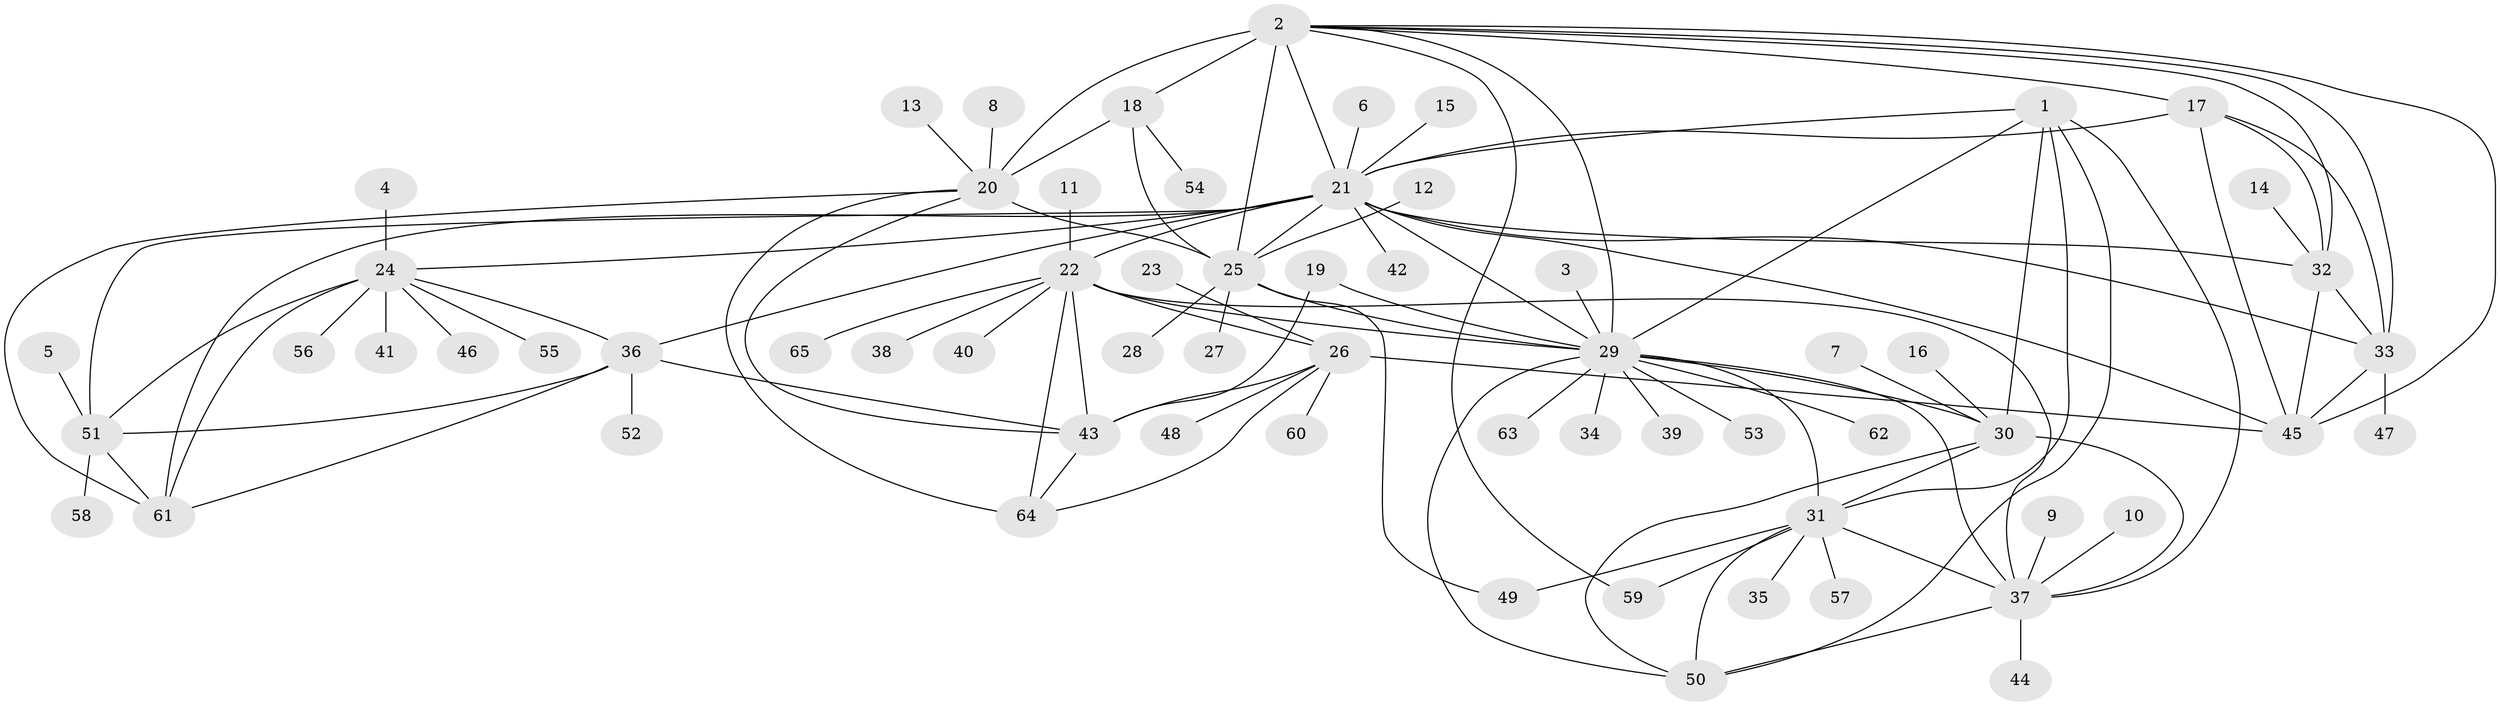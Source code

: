 // original degree distribution, {6: 0.06349206349206349, 9: 0.031746031746031744, 11: 0.031746031746031744, 7: 0.03968253968253968, 8: 0.031746031746031744, 5: 0.007936507936507936, 10: 0.031746031746031744, 15: 0.007936507936507936, 1: 0.5238095238095238, 2: 0.16666666666666666, 3: 0.05555555555555555, 4: 0.007936507936507936}
// Generated by graph-tools (version 1.1) at 2025/26/03/09/25 03:26:46]
// undirected, 65 vertices, 110 edges
graph export_dot {
graph [start="1"]
  node [color=gray90,style=filled];
  1;
  2;
  3;
  4;
  5;
  6;
  7;
  8;
  9;
  10;
  11;
  12;
  13;
  14;
  15;
  16;
  17;
  18;
  19;
  20;
  21;
  22;
  23;
  24;
  25;
  26;
  27;
  28;
  29;
  30;
  31;
  32;
  33;
  34;
  35;
  36;
  37;
  38;
  39;
  40;
  41;
  42;
  43;
  44;
  45;
  46;
  47;
  48;
  49;
  50;
  51;
  52;
  53;
  54;
  55;
  56;
  57;
  58;
  59;
  60;
  61;
  62;
  63;
  64;
  65;
  1 -- 21 [weight=1.0];
  1 -- 29 [weight=1.0];
  1 -- 30 [weight=1.0];
  1 -- 31 [weight=1.0];
  1 -- 37 [weight=1.0];
  1 -- 50 [weight=1.0];
  2 -- 17 [weight=1.0];
  2 -- 18 [weight=2.0];
  2 -- 20 [weight=4.0];
  2 -- 21 [weight=2.0];
  2 -- 25 [weight=2.0];
  2 -- 29 [weight=1.0];
  2 -- 32 [weight=1.0];
  2 -- 33 [weight=1.0];
  2 -- 45 [weight=1.0];
  2 -- 59 [weight=1.0];
  3 -- 29 [weight=1.0];
  4 -- 24 [weight=1.0];
  5 -- 51 [weight=1.0];
  6 -- 21 [weight=1.0];
  7 -- 30 [weight=1.0];
  8 -- 20 [weight=1.0];
  9 -- 37 [weight=1.0];
  10 -- 37 [weight=1.0];
  11 -- 22 [weight=1.0];
  12 -- 25 [weight=1.0];
  13 -- 20 [weight=1.0];
  14 -- 32 [weight=1.0];
  15 -- 21 [weight=1.0];
  16 -- 30 [weight=1.0];
  17 -- 21 [weight=1.0];
  17 -- 32 [weight=1.0];
  17 -- 33 [weight=1.0];
  17 -- 45 [weight=1.0];
  18 -- 20 [weight=2.0];
  18 -- 25 [weight=2.0];
  18 -- 54 [weight=1.0];
  19 -- 29 [weight=1.0];
  19 -- 43 [weight=1.0];
  20 -- 25 [weight=2.0];
  20 -- 43 [weight=1.0];
  20 -- 61 [weight=1.0];
  20 -- 64 [weight=1.0];
  21 -- 22 [weight=1.0];
  21 -- 24 [weight=1.0];
  21 -- 25 [weight=1.0];
  21 -- 29 [weight=2.0];
  21 -- 32 [weight=1.0];
  21 -- 33 [weight=1.0];
  21 -- 36 [weight=1.0];
  21 -- 42 [weight=1.0];
  21 -- 45 [weight=1.0];
  21 -- 51 [weight=1.0];
  21 -- 61 [weight=2.0];
  22 -- 26 [weight=3.0];
  22 -- 29 [weight=1.0];
  22 -- 37 [weight=1.0];
  22 -- 38 [weight=1.0];
  22 -- 40 [weight=1.0];
  22 -- 43 [weight=3.0];
  22 -- 64 [weight=3.0];
  22 -- 65 [weight=1.0];
  23 -- 26 [weight=1.0];
  24 -- 36 [weight=1.0];
  24 -- 41 [weight=1.0];
  24 -- 46 [weight=1.0];
  24 -- 51 [weight=1.0];
  24 -- 55 [weight=1.0];
  24 -- 56 [weight=1.0];
  24 -- 61 [weight=2.0];
  25 -- 27 [weight=1.0];
  25 -- 28 [weight=1.0];
  25 -- 29 [weight=1.0];
  25 -- 49 [weight=1.0];
  26 -- 43 [weight=1.0];
  26 -- 45 [weight=1.0];
  26 -- 48 [weight=1.0];
  26 -- 60 [weight=1.0];
  26 -- 64 [weight=1.0];
  29 -- 30 [weight=1.0];
  29 -- 31 [weight=2.0];
  29 -- 34 [weight=1.0];
  29 -- 37 [weight=1.0];
  29 -- 39 [weight=1.0];
  29 -- 50 [weight=1.0];
  29 -- 53 [weight=1.0];
  29 -- 62 [weight=1.0];
  29 -- 63 [weight=1.0];
  30 -- 31 [weight=1.0];
  30 -- 37 [weight=1.0];
  30 -- 50 [weight=1.0];
  31 -- 35 [weight=1.0];
  31 -- 37 [weight=1.0];
  31 -- 49 [weight=1.0];
  31 -- 50 [weight=1.0];
  31 -- 57 [weight=1.0];
  31 -- 59 [weight=1.0];
  32 -- 33 [weight=1.0];
  32 -- 45 [weight=1.0];
  33 -- 45 [weight=1.0];
  33 -- 47 [weight=1.0];
  36 -- 43 [weight=1.0];
  36 -- 51 [weight=1.0];
  36 -- 52 [weight=1.0];
  36 -- 61 [weight=2.0];
  37 -- 44 [weight=1.0];
  37 -- 50 [weight=1.0];
  43 -- 64 [weight=1.0];
  51 -- 58 [weight=1.0];
  51 -- 61 [weight=2.0];
}
